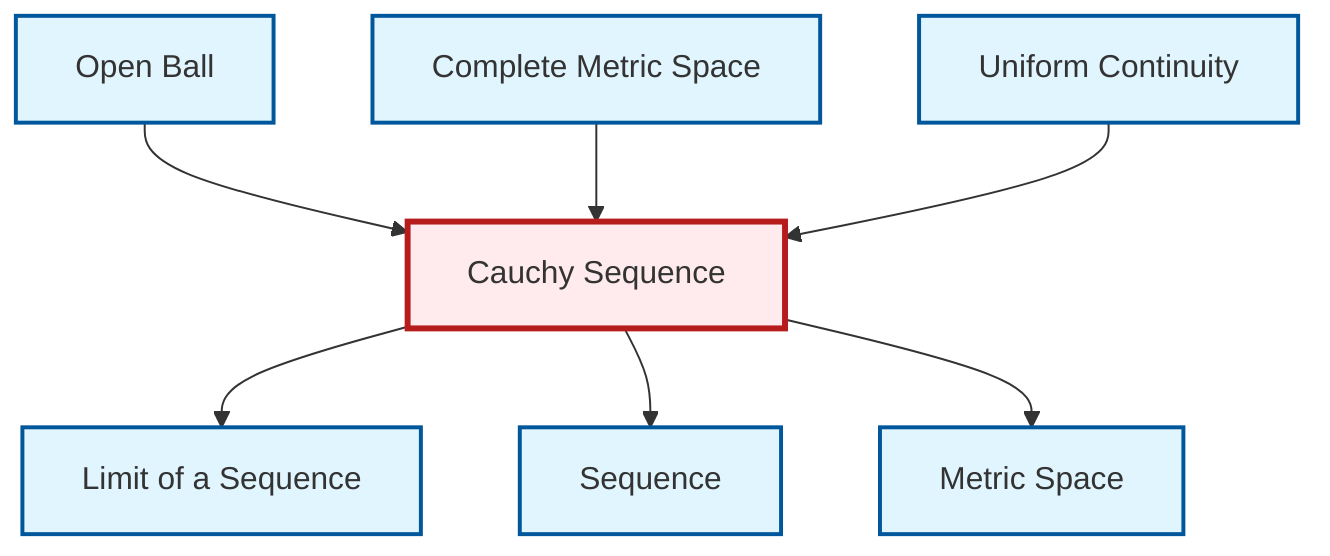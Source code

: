 graph TD
    classDef definition fill:#e1f5fe,stroke:#01579b,stroke-width:2px
    classDef theorem fill:#f3e5f5,stroke:#4a148c,stroke-width:2px
    classDef axiom fill:#fff3e0,stroke:#e65100,stroke-width:2px
    classDef example fill:#e8f5e9,stroke:#1b5e20,stroke-width:2px
    classDef current fill:#ffebee,stroke:#b71c1c,stroke-width:3px
    def-sequence["Sequence"]:::definition
    def-uniform-continuity["Uniform Continuity"]:::definition
    def-open-ball["Open Ball"]:::definition
    def-metric-space["Metric Space"]:::definition
    def-complete-metric-space["Complete Metric Space"]:::definition
    def-limit["Limit of a Sequence"]:::definition
    def-cauchy-sequence["Cauchy Sequence"]:::definition
    def-cauchy-sequence --> def-limit
    def-cauchy-sequence --> def-sequence
    def-open-ball --> def-cauchy-sequence
    def-cauchy-sequence --> def-metric-space
    def-complete-metric-space --> def-cauchy-sequence
    def-uniform-continuity --> def-cauchy-sequence
    class def-cauchy-sequence current